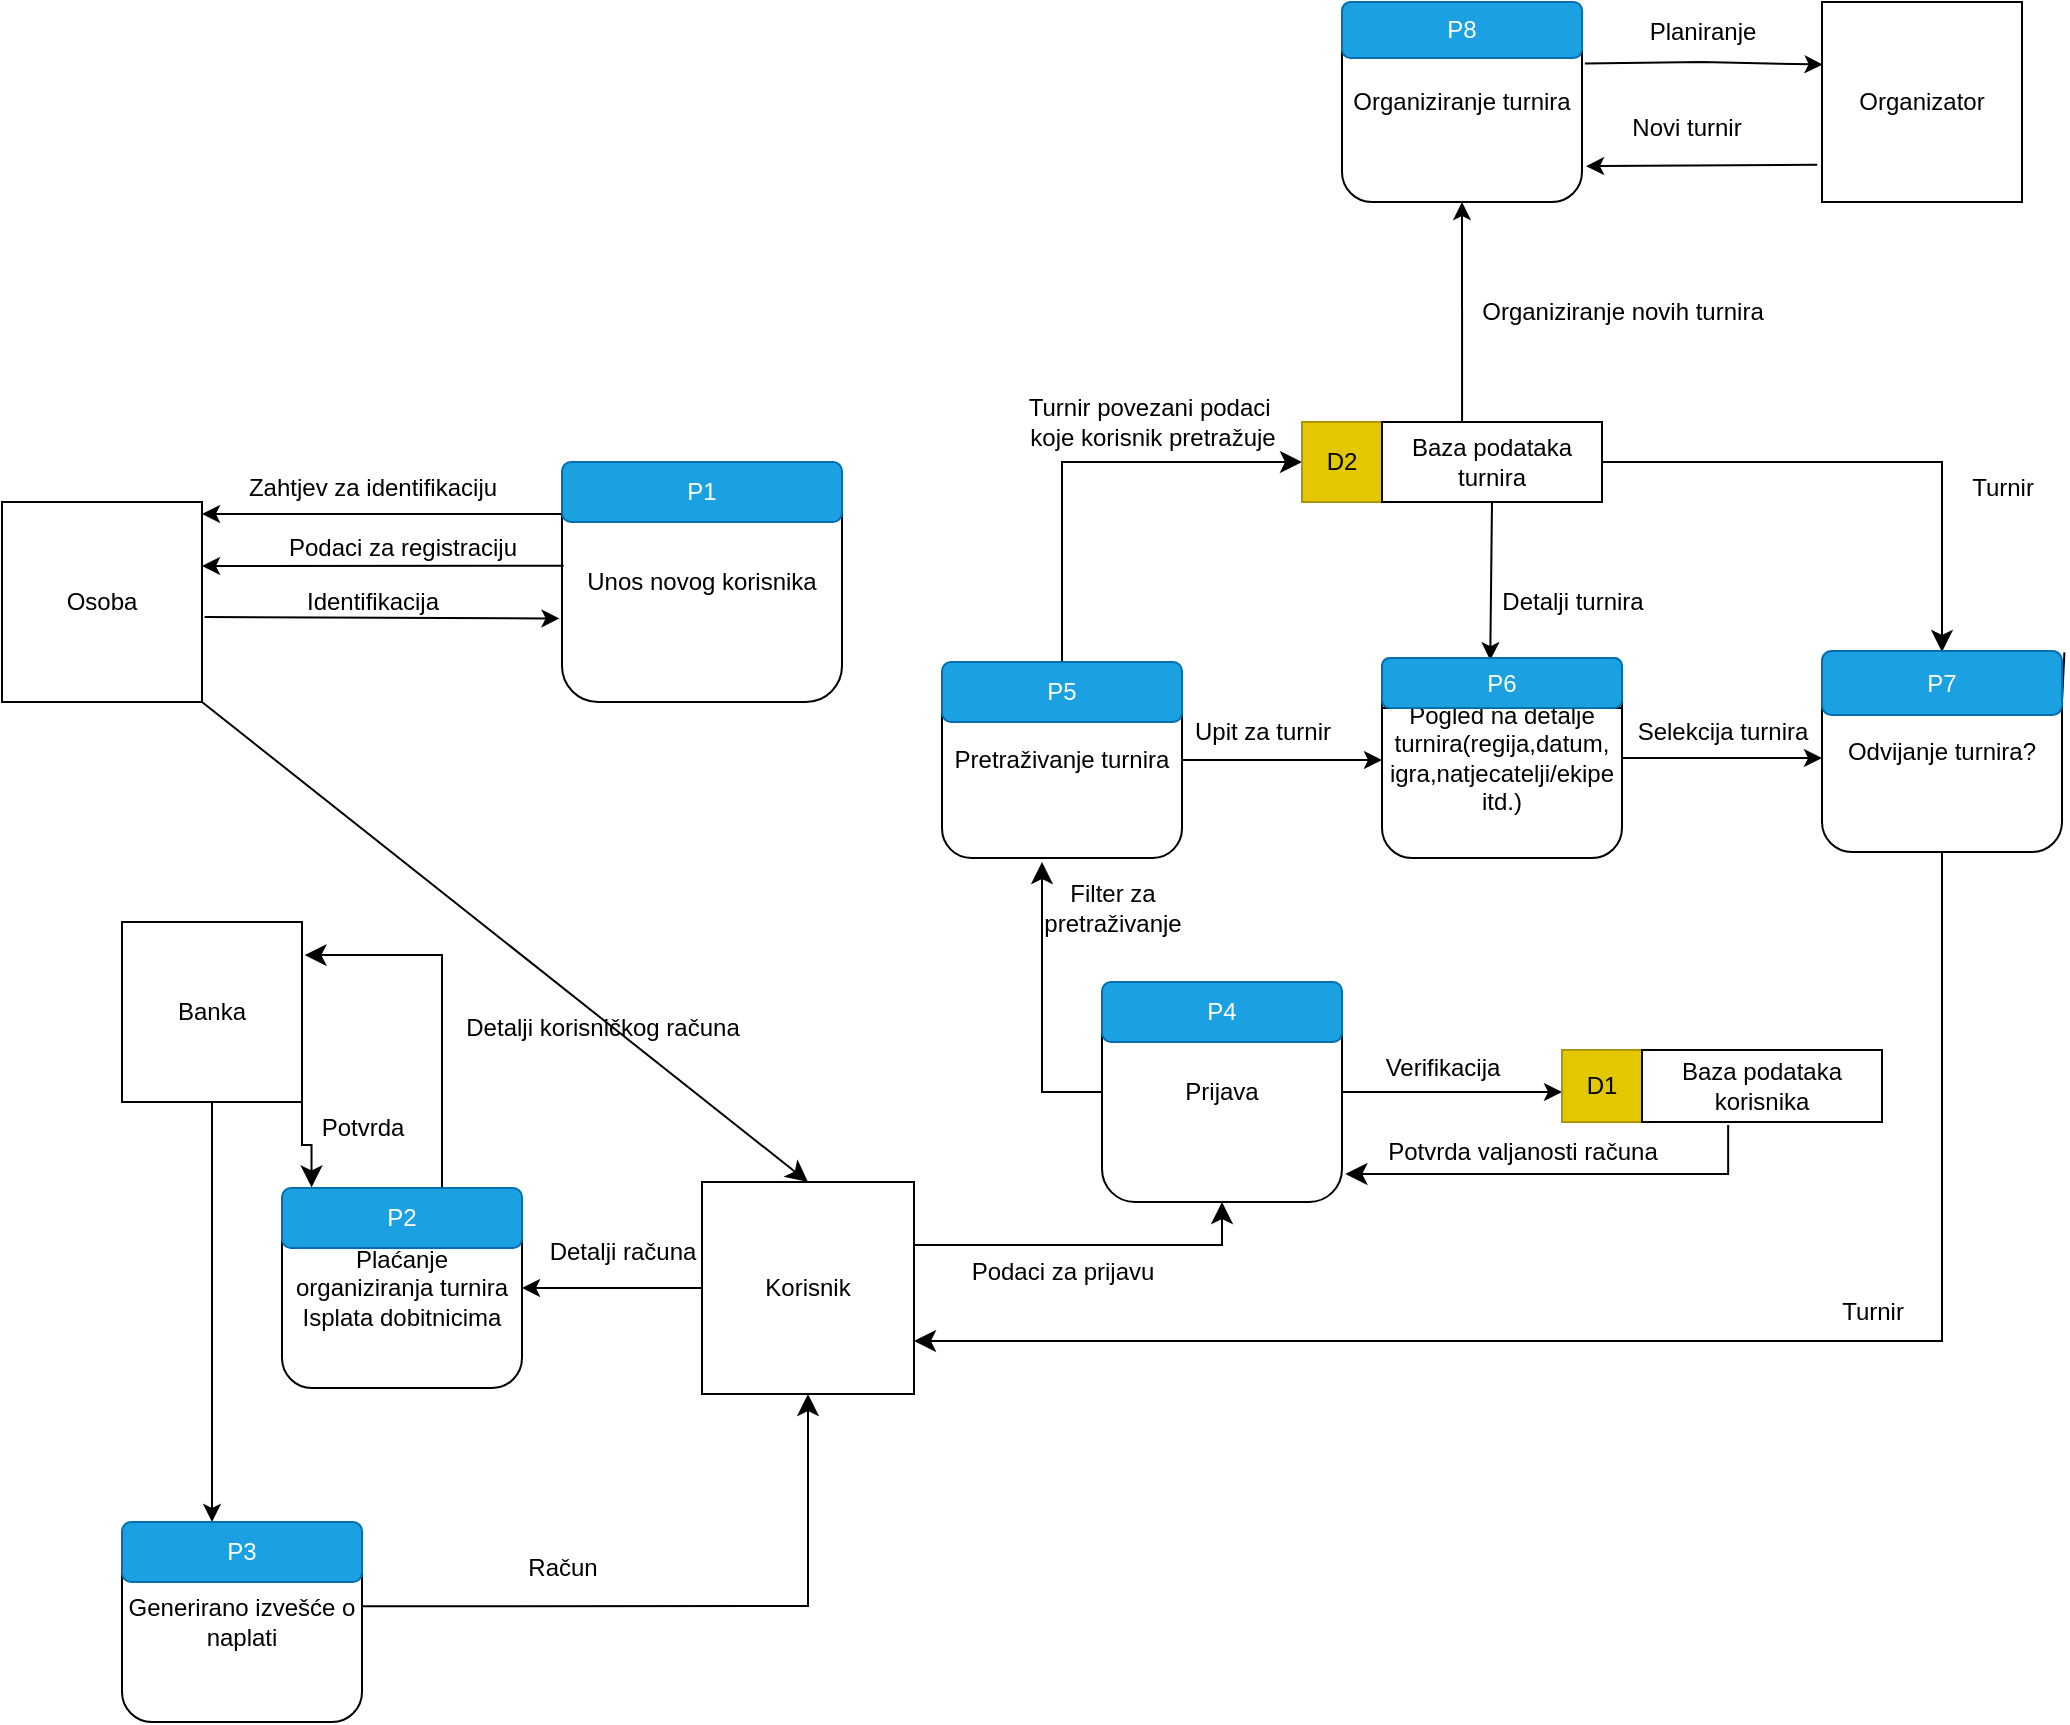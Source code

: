 <mxfile version="24.5.4" type="device">
  <diagram name="Page-1" id="9qnjNFe1cq6dyH2Bavuy">
    <mxGraphModel dx="1612" dy="795" grid="1" gridSize="10" guides="1" tooltips="1" connect="1" arrows="1" fold="1" page="1" pageScale="1" pageWidth="900" pageHeight="1600" math="0" shadow="0">
      <root>
        <mxCell id="0" />
        <mxCell id="1" parent="0" />
        <mxCell id="9uG3ZuYZOGiKZ59EuA_h-75" style="edgeStyle=none;curved=1;rounded=0;orthogonalLoop=1;jettySize=auto;html=1;exitX=1;exitY=1;exitDx=0;exitDy=0;entryX=0.5;entryY=0;entryDx=0;entryDy=0;fontSize=12;startSize=8;endSize=8;" edge="1" parent="1" source="9uG3ZuYZOGiKZ59EuA_h-1" target="9uG3ZuYZOGiKZ59EuA_h-3">
          <mxGeometry relative="1" as="geometry" />
        </mxCell>
        <mxCell id="9uG3ZuYZOGiKZ59EuA_h-1" value="Osoba" style="whiteSpace=wrap;html=1;aspect=fixed;" vertex="1" parent="1">
          <mxGeometry x="-50" y="450" width="100" height="100" as="geometry" />
        </mxCell>
        <mxCell id="9uG3ZuYZOGiKZ59EuA_h-2" value="Unos novog korisnika" style="rounded=1;whiteSpace=wrap;html=1;" vertex="1" parent="1">
          <mxGeometry x="230" y="430" width="140" height="120" as="geometry" />
        </mxCell>
        <mxCell id="9uG3ZuYZOGiKZ59EuA_h-3" value="Korisnik" style="whiteSpace=wrap;html=1;aspect=fixed;" vertex="1" parent="1">
          <mxGeometry x="300" y="790" width="106" height="106" as="geometry" />
        </mxCell>
        <mxCell id="9uG3ZuYZOGiKZ59EuA_h-4" value="&lt;div&gt;Plaćanje organiziranja turnira&lt;/div&gt;&lt;div&gt;Isplata dobitnicima&lt;br&gt;&lt;/div&gt;" style="rounded=1;whiteSpace=wrap;html=1;" vertex="1" parent="1">
          <mxGeometry x="90" y="793" width="120" height="100" as="geometry" />
        </mxCell>
        <mxCell id="9uG3ZuYZOGiKZ59EuA_h-5" value="" style="endArrow=classic;html=1;rounded=0;exitX=0;exitY=0.5;exitDx=0;exitDy=0;entryX=1;entryY=0.5;entryDx=0;entryDy=0;" edge="1" parent="1" source="9uG3ZuYZOGiKZ59EuA_h-3" target="9uG3ZuYZOGiKZ59EuA_h-4">
          <mxGeometry width="50" height="50" relative="1" as="geometry">
            <mxPoint x="380" y="780" as="sourcePoint" />
            <mxPoint x="430" y="730" as="targetPoint" />
          </mxGeometry>
        </mxCell>
        <mxCell id="9uG3ZuYZOGiKZ59EuA_h-6" value="Detalji računa" style="text;html=1;align=center;verticalAlign=middle;resizable=0;points=[];autosize=1;strokeColor=none;fillColor=none;" vertex="1" parent="1">
          <mxGeometry x="210" y="810" width="100" height="30" as="geometry" />
        </mxCell>
        <mxCell id="9uG3ZuYZOGiKZ59EuA_h-7" value="Banka" style="whiteSpace=wrap;html=1;aspect=fixed;" vertex="1" parent="1">
          <mxGeometry x="10" y="660" width="90" height="90" as="geometry" />
        </mxCell>
        <mxCell id="9uG3ZuYZOGiKZ59EuA_h-8" value="" style="edgeStyle=elbowEdgeStyle;elbow=horizontal;endArrow=classic;html=1;curved=0;rounded=0;endSize=8;startSize=8;entryX=1.014;entryY=0.184;entryDx=0;entryDy=0;entryPerimeter=0;exitX=0.75;exitY=0;exitDx=0;exitDy=0;" edge="1" parent="1" source="9uG3ZuYZOGiKZ59EuA_h-4" target="9uG3ZuYZOGiKZ59EuA_h-7">
          <mxGeometry width="50" height="50" relative="1" as="geometry">
            <mxPoint x="230" y="750" as="sourcePoint" />
            <mxPoint x="430" y="650" as="targetPoint" />
            <Array as="points">
              <mxPoint x="170" y="740" />
              <mxPoint x="150" y="740" />
            </Array>
          </mxGeometry>
        </mxCell>
        <mxCell id="9uG3ZuYZOGiKZ59EuA_h-9" value="Detalji korisničkog računa" style="text;html=1;align=center;verticalAlign=middle;resizable=0;points=[];autosize=1;strokeColor=none;fillColor=none;" vertex="1" parent="1">
          <mxGeometry x="170" y="698" width="160" height="30" as="geometry" />
        </mxCell>
        <mxCell id="9uG3ZuYZOGiKZ59EuA_h-10" value="" style="edgeStyle=elbowEdgeStyle;elbow=vertical;endArrow=classic;html=1;curved=0;rounded=0;endSize=8;startSize=8;exitX=1;exitY=1;exitDx=0;exitDy=0;entryX=0.123;entryY=-0.003;entryDx=0;entryDy=0;entryPerimeter=0;" edge="1" parent="1" source="9uG3ZuYZOGiKZ59EuA_h-7" target="9uG3ZuYZOGiKZ59EuA_h-4">
          <mxGeometry width="50" height="50" relative="1" as="geometry">
            <mxPoint x="380" y="700" as="sourcePoint" />
            <mxPoint x="430" y="650" as="targetPoint" />
          </mxGeometry>
        </mxCell>
        <mxCell id="9uG3ZuYZOGiKZ59EuA_h-11" value="Potvrda" style="text;html=1;align=center;verticalAlign=middle;resizable=0;points=[];autosize=1;strokeColor=none;fillColor=none;" vertex="1" parent="1">
          <mxGeometry x="100" y="748" width="60" height="30" as="geometry" />
        </mxCell>
        <mxCell id="9uG3ZuYZOGiKZ59EuA_h-12" value="" style="endArrow=none;html=1;rounded=0;exitX=0;exitY=0.25;exitDx=0;exitDy=0;entryX=-0.016;entryY=0.259;entryDx=0;entryDy=0;entryPerimeter=0;" edge="1" parent="1" source="9uG3ZuYZOGiKZ59EuA_h-4" target="9uG3ZuYZOGiKZ59EuA_h-6">
          <mxGeometry width="50" height="50" relative="1" as="geometry">
            <mxPoint x="380" y="780" as="sourcePoint" />
            <mxPoint x="200" y="818" as="targetPoint" />
          </mxGeometry>
        </mxCell>
        <mxCell id="9uG3ZuYZOGiKZ59EuA_h-13" value="" style="endArrow=classic;html=1;rounded=0;exitX=0.5;exitY=1;exitDx=0;exitDy=0;" edge="1" parent="1" source="9uG3ZuYZOGiKZ59EuA_h-7">
          <mxGeometry width="50" height="50" relative="1" as="geometry">
            <mxPoint x="380" y="870" as="sourcePoint" />
            <mxPoint x="55" y="960" as="targetPoint" />
          </mxGeometry>
        </mxCell>
        <mxCell id="9uG3ZuYZOGiKZ59EuA_h-14" value="Generirano izvešće o naplati" style="rounded=1;whiteSpace=wrap;html=1;" vertex="1" parent="1">
          <mxGeometry x="10" y="960" width="120" height="100" as="geometry" />
        </mxCell>
        <mxCell id="9uG3ZuYZOGiKZ59EuA_h-15" value="" style="endArrow=none;html=1;rounded=0;exitX=0;exitY=0.25;exitDx=0;exitDy=0;entryX=1;entryY=0.25;entryDx=0;entryDy=0;" edge="1" parent="1" source="9uG3ZuYZOGiKZ59EuA_h-14" target="9uG3ZuYZOGiKZ59EuA_h-14">
          <mxGeometry width="50" height="50" relative="1" as="geometry">
            <mxPoint x="380" y="870" as="sourcePoint" />
            <mxPoint x="430" y="820" as="targetPoint" />
          </mxGeometry>
        </mxCell>
        <mxCell id="9uG3ZuYZOGiKZ59EuA_h-16" value="" style="edgeStyle=elbowEdgeStyle;elbow=vertical;endArrow=classic;html=1;curved=0;rounded=0;endSize=8;startSize=8;exitX=0.998;exitY=0.421;exitDx=0;exitDy=0;exitPerimeter=0;entryX=0.5;entryY=1;entryDx=0;entryDy=0;" edge="1" parent="1" source="9uG3ZuYZOGiKZ59EuA_h-14" target="9uG3ZuYZOGiKZ59EuA_h-3">
          <mxGeometry width="50" height="50" relative="1" as="geometry">
            <mxPoint x="380" y="870" as="sourcePoint" />
            <mxPoint x="430" y="830" as="targetPoint" />
            <Array as="points">
              <mxPoint x="150" y="1002" />
            </Array>
          </mxGeometry>
        </mxCell>
        <mxCell id="9uG3ZuYZOGiKZ59EuA_h-17" value="Prijava" style="rounded=1;whiteSpace=wrap;html=1;" vertex="1" parent="1">
          <mxGeometry x="500" y="690" width="120" height="110" as="geometry" />
        </mxCell>
        <mxCell id="9uG3ZuYZOGiKZ59EuA_h-18" value="" style="edgeStyle=elbowEdgeStyle;elbow=vertical;endArrow=classic;html=1;curved=0;rounded=0;endSize=8;startSize=8;entryX=0.5;entryY=1;entryDx=0;entryDy=0;exitX=1;exitY=0.5;exitDx=0;exitDy=0;" edge="1" parent="1" source="9uG3ZuYZOGiKZ59EuA_h-3" target="9uG3ZuYZOGiKZ59EuA_h-17">
          <mxGeometry width="50" height="50" relative="1" as="geometry">
            <mxPoint x="410" y="850" as="sourcePoint" />
            <mxPoint x="430" y="820" as="targetPoint" />
          </mxGeometry>
        </mxCell>
        <mxCell id="9uG3ZuYZOGiKZ59EuA_h-19" value="" style="endArrow=none;html=1;rounded=0;exitX=0;exitY=0.25;exitDx=0;exitDy=0;entryX=1;entryY=0.25;entryDx=0;entryDy=0;" edge="1" parent="1" source="9uG3ZuYZOGiKZ59EuA_h-17" target="9uG3ZuYZOGiKZ59EuA_h-17">
          <mxGeometry width="50" height="50" relative="1" as="geometry">
            <mxPoint x="380" y="870" as="sourcePoint" />
            <mxPoint x="430" y="820" as="targetPoint" />
          </mxGeometry>
        </mxCell>
        <mxCell id="9uG3ZuYZOGiKZ59EuA_h-20" value="" style="edgeStyle=elbowEdgeStyle;elbow=vertical;endArrow=classic;html=1;curved=0;rounded=0;endSize=8;startSize=8;exitX=0;exitY=0.5;exitDx=0;exitDy=0;" edge="1" parent="1" source="9uG3ZuYZOGiKZ59EuA_h-17">
          <mxGeometry width="50" height="50" relative="1" as="geometry">
            <mxPoint x="380" y="680" as="sourcePoint" />
            <mxPoint x="470" y="630" as="targetPoint" />
            <Array as="points">
              <mxPoint x="480" y="745" />
              <mxPoint x="490" y="745" />
              <mxPoint x="460" y="740" />
              <mxPoint x="470" y="745" />
              <mxPoint x="470" y="745" />
              <mxPoint x="450" y="745" />
            </Array>
          </mxGeometry>
        </mxCell>
        <mxCell id="9uG3ZuYZOGiKZ59EuA_h-21" value="Pretraživanje turnira" style="rounded=1;whiteSpace=wrap;html=1;" vertex="1" parent="1">
          <mxGeometry x="420" y="530" width="120" height="98" as="geometry" />
        </mxCell>
        <mxCell id="9uG3ZuYZOGiKZ59EuA_h-22" value="" style="endArrow=none;html=1;rounded=0;exitX=0;exitY=0.25;exitDx=0;exitDy=0;entryX=1;entryY=0.25;entryDx=0;entryDy=0;" edge="1" parent="1" source="9uG3ZuYZOGiKZ59EuA_h-21" target="9uG3ZuYZOGiKZ59EuA_h-21">
          <mxGeometry width="50" height="50" relative="1" as="geometry">
            <mxPoint x="380" y="680" as="sourcePoint" />
            <mxPoint x="430" y="630" as="targetPoint" />
          </mxGeometry>
        </mxCell>
        <mxCell id="9uG3ZuYZOGiKZ59EuA_h-23" value="Filter za &lt;br&gt;pretraživanje" style="text;html=1;align=center;verticalAlign=middle;resizable=0;points=[];autosize=1;strokeColor=none;fillColor=none;" vertex="1" parent="1">
          <mxGeometry x="460" y="633" width="90" height="40" as="geometry" />
        </mxCell>
        <mxCell id="9uG3ZuYZOGiKZ59EuA_h-24" value="" style="endArrow=classic;html=1;rounded=0;exitX=1;exitY=0.5;exitDx=0;exitDy=0;" edge="1" parent="1" source="9uG3ZuYZOGiKZ59EuA_h-21">
          <mxGeometry width="50" height="50" relative="1" as="geometry">
            <mxPoint x="380" y="590" as="sourcePoint" />
            <mxPoint x="640" y="579" as="targetPoint" />
          </mxGeometry>
        </mxCell>
        <mxCell id="9uG3ZuYZOGiKZ59EuA_h-25" value="Upit za turnir" style="text;html=1;align=center;verticalAlign=middle;resizable=0;points=[];autosize=1;strokeColor=none;fillColor=none;" vertex="1" parent="1">
          <mxGeometry x="535" y="550" width="90" height="30" as="geometry" />
        </mxCell>
        <mxCell id="9uG3ZuYZOGiKZ59EuA_h-26" value="&lt;div&gt;Pogled na detalje turnira(regija,datum,&lt;/div&gt;&lt;div&gt;igra,natjecatelji/ekipe itd.)&lt;/div&gt;" style="rounded=1;whiteSpace=wrap;html=1;" vertex="1" parent="1">
          <mxGeometry x="640" y="528" width="120" height="100" as="geometry" />
        </mxCell>
        <mxCell id="9uG3ZuYZOGiKZ59EuA_h-27" value="" style="endArrow=none;html=1;rounded=0;exitX=0;exitY=0.25;exitDx=0;exitDy=0;entryX=1;entryY=0.25;entryDx=0;entryDy=0;" edge="1" parent="1" source="9uG3ZuYZOGiKZ59EuA_h-26" target="9uG3ZuYZOGiKZ59EuA_h-26">
          <mxGeometry width="50" height="50" relative="1" as="geometry">
            <mxPoint x="380" y="590" as="sourcePoint" />
            <mxPoint x="430" y="540" as="targetPoint" />
          </mxGeometry>
        </mxCell>
        <mxCell id="9uG3ZuYZOGiKZ59EuA_h-28" value="Odvijanje turnira?" style="rounded=1;whiteSpace=wrap;html=1;" vertex="1" parent="1">
          <mxGeometry x="860" y="525" width="120" height="100" as="geometry" />
        </mxCell>
        <mxCell id="9uG3ZuYZOGiKZ59EuA_h-29" value="" style="endArrow=classic;html=1;rounded=0;exitX=1;exitY=0.5;exitDx=0;exitDy=0;" edge="1" parent="1" source="9uG3ZuYZOGiKZ59EuA_h-26">
          <mxGeometry width="50" height="50" relative="1" as="geometry">
            <mxPoint x="760" y="578" as="sourcePoint" />
            <mxPoint x="760" y="578" as="targetPoint" />
          </mxGeometry>
        </mxCell>
        <mxCell id="9uG3ZuYZOGiKZ59EuA_h-30" value="" style="endArrow=classic;html=1;rounded=0;exitX=1;exitY=0.5;exitDx=0;exitDy=0;" edge="1" parent="1" source="9uG3ZuYZOGiKZ59EuA_h-26">
          <mxGeometry width="50" height="50" relative="1" as="geometry">
            <mxPoint x="470" y="590" as="sourcePoint" />
            <mxPoint x="860" y="578" as="targetPoint" />
          </mxGeometry>
        </mxCell>
        <mxCell id="9uG3ZuYZOGiKZ59EuA_h-31" value="Selekcija turnira" style="text;html=1;align=center;verticalAlign=middle;resizable=0;points=[];autosize=1;strokeColor=none;fillColor=none;" vertex="1" parent="1">
          <mxGeometry x="755" y="550" width="110" height="30" as="geometry" />
        </mxCell>
        <mxCell id="9uG3ZuYZOGiKZ59EuA_h-32" value="" style="endArrow=none;html=1;rounded=0;exitX=1;exitY=0.25;exitDx=0;exitDy=0;entryX=1.01;entryY=0.022;entryDx=0;entryDy=0;entryPerimeter=0;" edge="1" parent="1" source="9uG3ZuYZOGiKZ59EuA_h-73" target="9uG3ZuYZOGiKZ59EuA_h-31">
          <mxGeometry width="50" height="50" relative="1" as="geometry">
            <mxPoint x="660" y="590" as="sourcePoint" />
            <mxPoint x="710" y="540" as="targetPoint" />
          </mxGeometry>
        </mxCell>
        <mxCell id="9uG3ZuYZOGiKZ59EuA_h-33" value="" style="edgeStyle=elbowEdgeStyle;elbow=horizontal;endArrow=classic;html=1;curved=0;rounded=0;endSize=8;startSize=8;entryX=1;entryY=0.75;entryDx=0;entryDy=0;exitX=0.5;exitY=1;exitDx=0;exitDy=0;" edge="1" parent="1" source="9uG3ZuYZOGiKZ59EuA_h-28" target="9uG3ZuYZOGiKZ59EuA_h-3">
          <mxGeometry width="50" height="50" relative="1" as="geometry">
            <mxPoint x="920" y="630" as="sourcePoint" />
            <mxPoint x="710" y="720" as="targetPoint" />
            <Array as="points">
              <mxPoint x="920" y="660" />
              <mxPoint x="920" y="710" />
              <mxPoint x="770" y="869" />
            </Array>
          </mxGeometry>
        </mxCell>
        <mxCell id="9uG3ZuYZOGiKZ59EuA_h-34" value="Turnir" style="text;html=1;align=center;verticalAlign=middle;resizable=0;points=[];autosize=1;strokeColor=none;fillColor=none;" vertex="1" parent="1">
          <mxGeometry x="855" y="840" width="60" height="30" as="geometry" />
        </mxCell>
        <mxCell id="9uG3ZuYZOGiKZ59EuA_h-35" value="" style="endArrow=classic;html=1;rounded=0;exitX=1;exitY=0.5;exitDx=0;exitDy=0;" edge="1" parent="1" source="9uG3ZuYZOGiKZ59EuA_h-17">
          <mxGeometry width="50" height="50" relative="1" as="geometry">
            <mxPoint x="660" y="770" as="sourcePoint" />
            <mxPoint x="730" y="745" as="targetPoint" />
          </mxGeometry>
        </mxCell>
        <mxCell id="9uG3ZuYZOGiKZ59EuA_h-36" value="D1" style="rounded=0;whiteSpace=wrap;html=1;fillColor=#e3c800;fontColor=#000000;strokeColor=#B09500;" vertex="1" parent="1">
          <mxGeometry x="730" y="724" width="40" height="36" as="geometry" />
        </mxCell>
        <mxCell id="9uG3ZuYZOGiKZ59EuA_h-37" value="Baza podataka korisnika" style="rounded=0;whiteSpace=wrap;html=1;" vertex="1" parent="1">
          <mxGeometry x="770" y="724" width="120" height="36" as="geometry" />
        </mxCell>
        <mxCell id="9uG3ZuYZOGiKZ59EuA_h-38" value="Verifikacija" style="text;html=1;align=center;verticalAlign=middle;resizable=0;points=[];autosize=1;strokeColor=none;fillColor=none;" vertex="1" parent="1">
          <mxGeometry x="630" y="718" width="80" height="30" as="geometry" />
        </mxCell>
        <mxCell id="9uG3ZuYZOGiKZ59EuA_h-39" value="" style="edgeStyle=elbowEdgeStyle;elbow=vertical;endArrow=classic;html=1;curved=0;rounded=0;endSize=8;startSize=8;entryX=1.014;entryY=0.877;entryDx=0;entryDy=0;entryPerimeter=0;exitX=0.359;exitY=1.04;exitDx=0;exitDy=0;exitPerimeter=0;" edge="1" parent="1" source="9uG3ZuYZOGiKZ59EuA_h-37" target="9uG3ZuYZOGiKZ59EuA_h-17">
          <mxGeometry width="50" height="50" relative="1" as="geometry">
            <mxPoint x="810" y="800" as="sourcePoint" />
            <mxPoint x="630" y="790" as="targetPoint" />
            <Array as="points">
              <mxPoint x="750" y="786" />
            </Array>
          </mxGeometry>
        </mxCell>
        <mxCell id="9uG3ZuYZOGiKZ59EuA_h-40" value="Potvrda valjanosti računa" style="text;html=1;align=center;verticalAlign=middle;resizable=0;points=[];autosize=1;strokeColor=none;fillColor=none;" vertex="1" parent="1">
          <mxGeometry x="630" y="760" width="160" height="30" as="geometry" />
        </mxCell>
        <mxCell id="9uG3ZuYZOGiKZ59EuA_h-41" value="" style="edgeStyle=elbowEdgeStyle;elbow=horizontal;endArrow=classic;html=1;curved=0;rounded=0;endSize=8;startSize=8;exitX=0.5;exitY=0;exitDx=0;exitDy=0;" edge="1" parent="1" source="9uG3ZuYZOGiKZ59EuA_h-21">
          <mxGeometry width="50" height="50" relative="1" as="geometry">
            <mxPoint x="660" y="500" as="sourcePoint" />
            <mxPoint x="600" y="430" as="targetPoint" />
            <Array as="points">
              <mxPoint x="480" y="390" />
            </Array>
          </mxGeometry>
        </mxCell>
        <mxCell id="9uG3ZuYZOGiKZ59EuA_h-42" value="D2" style="rounded=0;whiteSpace=wrap;html=1;fillColor=#e3c800;fontColor=#000000;strokeColor=#B09500;" vertex="1" parent="1">
          <mxGeometry x="600" y="410" width="40" height="40" as="geometry" />
        </mxCell>
        <mxCell id="9uG3ZuYZOGiKZ59EuA_h-43" value="Baza podataka turnira" style="rounded=0;whiteSpace=wrap;html=1;" vertex="1" parent="1">
          <mxGeometry x="640" y="410" width="110" height="40" as="geometry" />
        </mxCell>
        <mxCell id="9uG3ZuYZOGiKZ59EuA_h-44" value="Turnir povezani podaci&amp;nbsp;&lt;br&gt;koje korisnik pretražuje" style="text;html=1;align=center;verticalAlign=middle;resizable=0;points=[];autosize=1;strokeColor=none;fillColor=none;" vertex="1" parent="1">
          <mxGeometry x="450" y="390" width="150" height="40" as="geometry" />
        </mxCell>
        <mxCell id="9uG3ZuYZOGiKZ59EuA_h-45" value="Organiziranje turnira" style="rounded=1;whiteSpace=wrap;html=1;" vertex="1" parent="1">
          <mxGeometry x="620" y="200" width="120" height="100" as="geometry" />
        </mxCell>
        <mxCell id="9uG3ZuYZOGiKZ59EuA_h-46" value="" style="edgeStyle=elbowEdgeStyle;elbow=vertical;endArrow=classic;html=1;curved=0;rounded=0;endSize=8;startSize=8;exitX=1;exitY=0.5;exitDx=0;exitDy=0;entryX=0.5;entryY=0;entryDx=0;entryDy=0;" edge="1" parent="1" source="9uG3ZuYZOGiKZ59EuA_h-43" target="9uG3ZuYZOGiKZ59EuA_h-28">
          <mxGeometry width="50" height="50" relative="1" as="geometry">
            <mxPoint x="740" y="420" as="sourcePoint" />
            <mxPoint x="790" y="370" as="targetPoint" />
            <Array as="points">
              <mxPoint x="790" y="430" />
            </Array>
          </mxGeometry>
        </mxCell>
        <mxCell id="9uG3ZuYZOGiKZ59EuA_h-47" value="Turnir" style="text;html=1;align=center;verticalAlign=middle;resizable=0;points=[];autosize=1;strokeColor=none;fillColor=none;" vertex="1" parent="1">
          <mxGeometry x="920" y="428" width="60" height="30" as="geometry" />
        </mxCell>
        <mxCell id="9uG3ZuYZOGiKZ59EuA_h-48" value="" style="endArrow=classic;html=1;rounded=0;exitX=0.5;exitY=1;exitDx=0;exitDy=0;entryX=0.451;entryY=0.011;entryDx=0;entryDy=0;entryPerimeter=0;" edge="1" parent="1" source="9uG3ZuYZOGiKZ59EuA_h-43" target="9uG3ZuYZOGiKZ59EuA_h-26">
          <mxGeometry width="50" height="50" relative="1" as="geometry">
            <mxPoint x="740" y="420" as="sourcePoint" />
            <mxPoint x="790" y="370" as="targetPoint" />
          </mxGeometry>
        </mxCell>
        <mxCell id="9uG3ZuYZOGiKZ59EuA_h-49" value="Detalji turnira" style="text;html=1;align=center;verticalAlign=middle;resizable=0;points=[];autosize=1;strokeColor=none;fillColor=none;" vertex="1" parent="1">
          <mxGeometry x="685" y="485" width="100" height="30" as="geometry" />
        </mxCell>
        <mxCell id="9uG3ZuYZOGiKZ59EuA_h-50" value="" style="endArrow=none;html=1;rounded=0;exitX=0;exitY=0.25;exitDx=0;exitDy=0;entryX=1;entryY=0.25;entryDx=0;entryDy=0;" edge="1" parent="1" source="9uG3ZuYZOGiKZ59EuA_h-45" target="9uG3ZuYZOGiKZ59EuA_h-45">
          <mxGeometry width="50" height="50" relative="1" as="geometry">
            <mxPoint x="740" y="340" as="sourcePoint" />
            <mxPoint x="790" y="290" as="targetPoint" />
          </mxGeometry>
        </mxCell>
        <mxCell id="9uG3ZuYZOGiKZ59EuA_h-51" value="" style="endArrow=classic;html=1;rounded=0;entryX=0.5;entryY=1;entryDx=0;entryDy=0;exitX=0.364;exitY=0;exitDx=0;exitDy=0;exitPerimeter=0;" edge="1" parent="1" source="9uG3ZuYZOGiKZ59EuA_h-43" target="9uG3ZuYZOGiKZ59EuA_h-45">
          <mxGeometry width="50" height="50" relative="1" as="geometry">
            <mxPoint x="680" y="400" as="sourcePoint" />
            <mxPoint x="840" y="290" as="targetPoint" />
          </mxGeometry>
        </mxCell>
        <mxCell id="9uG3ZuYZOGiKZ59EuA_h-52" value="" style="endArrow=classic;html=1;rounded=0;exitX=1.012;exitY=0.307;exitDx=0;exitDy=0;exitPerimeter=0;entryX=0.003;entryY=0.313;entryDx=0;entryDy=0;entryPerimeter=0;" edge="1" parent="1" source="9uG3ZuYZOGiKZ59EuA_h-45" target="9uG3ZuYZOGiKZ59EuA_h-53">
          <mxGeometry width="50" height="50" relative="1" as="geometry">
            <mxPoint x="790" y="340" as="sourcePoint" />
            <mxPoint x="860" y="250" as="targetPoint" />
            <Array as="points">
              <mxPoint x="800" y="230" />
            </Array>
          </mxGeometry>
        </mxCell>
        <mxCell id="9uG3ZuYZOGiKZ59EuA_h-53" value="Organizator" style="whiteSpace=wrap;html=1;aspect=fixed;" vertex="1" parent="1">
          <mxGeometry x="860" y="200" width="100" height="100" as="geometry" />
        </mxCell>
        <mxCell id="9uG3ZuYZOGiKZ59EuA_h-54" value="Planiranje" style="text;html=1;align=center;verticalAlign=middle;resizable=0;points=[];autosize=1;strokeColor=none;fillColor=none;" vertex="1" parent="1">
          <mxGeometry x="760" y="200" width="80" height="30" as="geometry" />
        </mxCell>
        <mxCell id="9uG3ZuYZOGiKZ59EuA_h-55" value="P5" style="rounded=1;whiteSpace=wrap;html=1;fillColor=#1ba1e2;fontColor=#ffffff;strokeColor=#006EAF;" vertex="1" parent="1">
          <mxGeometry x="420" y="530" width="120" height="30" as="geometry" />
        </mxCell>
        <mxCell id="9uG3ZuYZOGiKZ59EuA_h-56" value="Podaci za prijavu" style="text;html=1;align=center;verticalAlign=middle;resizable=0;points=[];autosize=1;strokeColor=none;fillColor=none;" vertex="1" parent="1">
          <mxGeometry x="425" y="820" width="110" height="30" as="geometry" />
        </mxCell>
        <mxCell id="9uG3ZuYZOGiKZ59EuA_h-57" value="Račun" style="text;html=1;align=center;verticalAlign=middle;resizable=0;points=[];autosize=1;strokeColor=none;fillColor=none;" vertex="1" parent="1">
          <mxGeometry x="200" y="968" width="60" height="30" as="geometry" />
        </mxCell>
        <mxCell id="9uG3ZuYZOGiKZ59EuA_h-58" value="" style="endArrow=classic;html=1;rounded=0;exitX=-0.024;exitY=0.814;exitDx=0;exitDy=0;exitPerimeter=0;entryX=1.017;entryY=0.821;entryDx=0;entryDy=0;entryPerimeter=0;" edge="1" parent="1" source="9uG3ZuYZOGiKZ59EuA_h-53" target="9uG3ZuYZOGiKZ59EuA_h-45">
          <mxGeometry width="50" height="50" relative="1" as="geometry">
            <mxPoint x="410" y="430" as="sourcePoint" />
            <mxPoint x="460" y="380" as="targetPoint" />
          </mxGeometry>
        </mxCell>
        <mxCell id="9uG3ZuYZOGiKZ59EuA_h-59" value="Novi turnir" style="text;html=1;align=center;verticalAlign=middle;resizable=0;points=[];autosize=1;strokeColor=none;fillColor=none;" vertex="1" parent="1">
          <mxGeometry x="752" y="248" width="80" height="30" as="geometry" />
        </mxCell>
        <mxCell id="9uG3ZuYZOGiKZ59EuA_h-60" value="Organiziranje novih turnira" style="text;html=1;align=center;verticalAlign=middle;resizable=0;points=[];autosize=1;strokeColor=none;fillColor=none;" vertex="1" parent="1">
          <mxGeometry x="675" y="340" width="170" height="30" as="geometry" />
        </mxCell>
        <mxCell id="9uG3ZuYZOGiKZ59EuA_h-61" value="" style="endArrow=classic;html=1;rounded=0;" edge="1" parent="1">
          <mxGeometry width="50" height="50" relative="1" as="geometry">
            <mxPoint x="230" y="456" as="sourcePoint" />
            <mxPoint x="50" y="456" as="targetPoint" />
          </mxGeometry>
        </mxCell>
        <mxCell id="9uG3ZuYZOGiKZ59EuA_h-62" value="Zahtjev za identifikaciju" style="text;html=1;align=center;verticalAlign=middle;resizable=0;points=[];autosize=1;strokeColor=none;fillColor=none;" vertex="1" parent="1">
          <mxGeometry x="60" y="428" width="150" height="30" as="geometry" />
        </mxCell>
        <mxCell id="9uG3ZuYZOGiKZ59EuA_h-63" value="" style="endArrow=classic;html=1;rounded=0;exitX=0.006;exitY=0.432;exitDx=0;exitDy=0;exitPerimeter=0;" edge="1" parent="1" source="9uG3ZuYZOGiKZ59EuA_h-2">
          <mxGeometry width="50" height="50" relative="1" as="geometry">
            <mxPoint x="420" y="520" as="sourcePoint" />
            <mxPoint x="50" y="482" as="targetPoint" />
          </mxGeometry>
        </mxCell>
        <mxCell id="9uG3ZuYZOGiKZ59EuA_h-64" value="Podaci za registraciju" style="text;html=1;align=center;verticalAlign=middle;resizable=0;points=[];autosize=1;strokeColor=none;fillColor=none;" vertex="1" parent="1">
          <mxGeometry x="80" y="458" width="140" height="30" as="geometry" />
        </mxCell>
        <mxCell id="9uG3ZuYZOGiKZ59EuA_h-65" value="" style="endArrow=classic;html=1;rounded=0;exitX=1.013;exitY=0.575;exitDx=0;exitDy=0;exitPerimeter=0;entryX=-0.009;entryY=0.652;entryDx=0;entryDy=0;entryPerimeter=0;" edge="1" parent="1" source="9uG3ZuYZOGiKZ59EuA_h-1" target="9uG3ZuYZOGiKZ59EuA_h-2">
          <mxGeometry width="50" height="50" relative="1" as="geometry">
            <mxPoint x="420" y="520" as="sourcePoint" />
            <mxPoint x="470" y="470" as="targetPoint" />
          </mxGeometry>
        </mxCell>
        <mxCell id="9uG3ZuYZOGiKZ59EuA_h-66" value="Identifikacija" style="text;html=1;align=center;verticalAlign=middle;resizable=0;points=[];autosize=1;strokeColor=none;fillColor=none;" vertex="1" parent="1">
          <mxGeometry x="90" y="485" width="90" height="30" as="geometry" />
        </mxCell>
        <mxCell id="9uG3ZuYZOGiKZ59EuA_h-67" value="P1" style="rounded=1;whiteSpace=wrap;html=1;fillColor=#1ba1e2;fontColor=#ffffff;strokeColor=#006EAF;" vertex="1" parent="1">
          <mxGeometry x="230" y="430" width="140" height="30" as="geometry" />
        </mxCell>
        <mxCell id="9uG3ZuYZOGiKZ59EuA_h-68" value="P2" style="rounded=1;whiteSpace=wrap;html=1;fillColor=#1ba1e2;fontColor=#ffffff;strokeColor=#006EAF;" vertex="1" parent="1">
          <mxGeometry x="90" y="793" width="120" height="30" as="geometry" />
        </mxCell>
        <mxCell id="9uG3ZuYZOGiKZ59EuA_h-69" value="P3" style="rounded=1;whiteSpace=wrap;html=1;fillColor=#1ba1e2;fontColor=#ffffff;strokeColor=#006EAF;" vertex="1" parent="1">
          <mxGeometry x="10" y="960" width="120" height="30" as="geometry" />
        </mxCell>
        <mxCell id="9uG3ZuYZOGiKZ59EuA_h-70" value="P4" style="rounded=1;whiteSpace=wrap;html=1;fillColor=#1ba1e2;fontColor=#ffffff;strokeColor=#006EAF;" vertex="1" parent="1">
          <mxGeometry x="500" y="690" width="120" height="30" as="geometry" />
        </mxCell>
        <mxCell id="9uG3ZuYZOGiKZ59EuA_h-71" value="P6" style="rounded=1;whiteSpace=wrap;html=1;fillColor=#1ba1e2;fontColor=#ffffff;strokeColor=#006EAF;" vertex="1" parent="1">
          <mxGeometry x="640" y="528" width="120" height="25" as="geometry" />
        </mxCell>
        <mxCell id="9uG3ZuYZOGiKZ59EuA_h-72" value="" style="endArrow=none;html=1;rounded=0;exitX=1;exitY=0.25;exitDx=0;exitDy=0;entryX=1.01;entryY=0.022;entryDx=0;entryDy=0;entryPerimeter=0;" edge="1" parent="1" source="9uG3ZuYZOGiKZ59EuA_h-28" target="9uG3ZuYZOGiKZ59EuA_h-73">
          <mxGeometry width="50" height="50" relative="1" as="geometry">
            <mxPoint x="980" y="550" as="sourcePoint" />
            <mxPoint x="861" y="551" as="targetPoint" />
          </mxGeometry>
        </mxCell>
        <mxCell id="9uG3ZuYZOGiKZ59EuA_h-73" value="P7" style="rounded=1;whiteSpace=wrap;html=1;fillColor=#1ba1e2;fontColor=#ffffff;strokeColor=#006EAF;" vertex="1" parent="1">
          <mxGeometry x="860" y="524.5" width="120" height="32" as="geometry" />
        </mxCell>
        <mxCell id="9uG3ZuYZOGiKZ59EuA_h-74" value="P8" style="rounded=1;whiteSpace=wrap;html=1;fillColor=#1ba1e2;fontColor=#ffffff;strokeColor=#006EAF;" vertex="1" parent="1">
          <mxGeometry x="620" y="200" width="120" height="28" as="geometry" />
        </mxCell>
      </root>
    </mxGraphModel>
  </diagram>
</mxfile>
